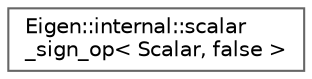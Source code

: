 digraph "类继承关系图"
{
 // LATEX_PDF_SIZE
  bgcolor="transparent";
  edge [fontname=Helvetica,fontsize=10,labelfontname=Helvetica,labelfontsize=10];
  node [fontname=Helvetica,fontsize=10,shape=box,height=0.2,width=0.4];
  rankdir="LR";
  Node0 [id="Node000000",label="Eigen::internal::scalar\l_sign_op\< Scalar, false \>",height=0.2,width=0.4,color="grey40", fillcolor="white", style="filled",URL="$struct_eigen_1_1internal_1_1scalar__sign__op_3_01_scalar_00_01false_01_4.html",tooltip=" "];
}

